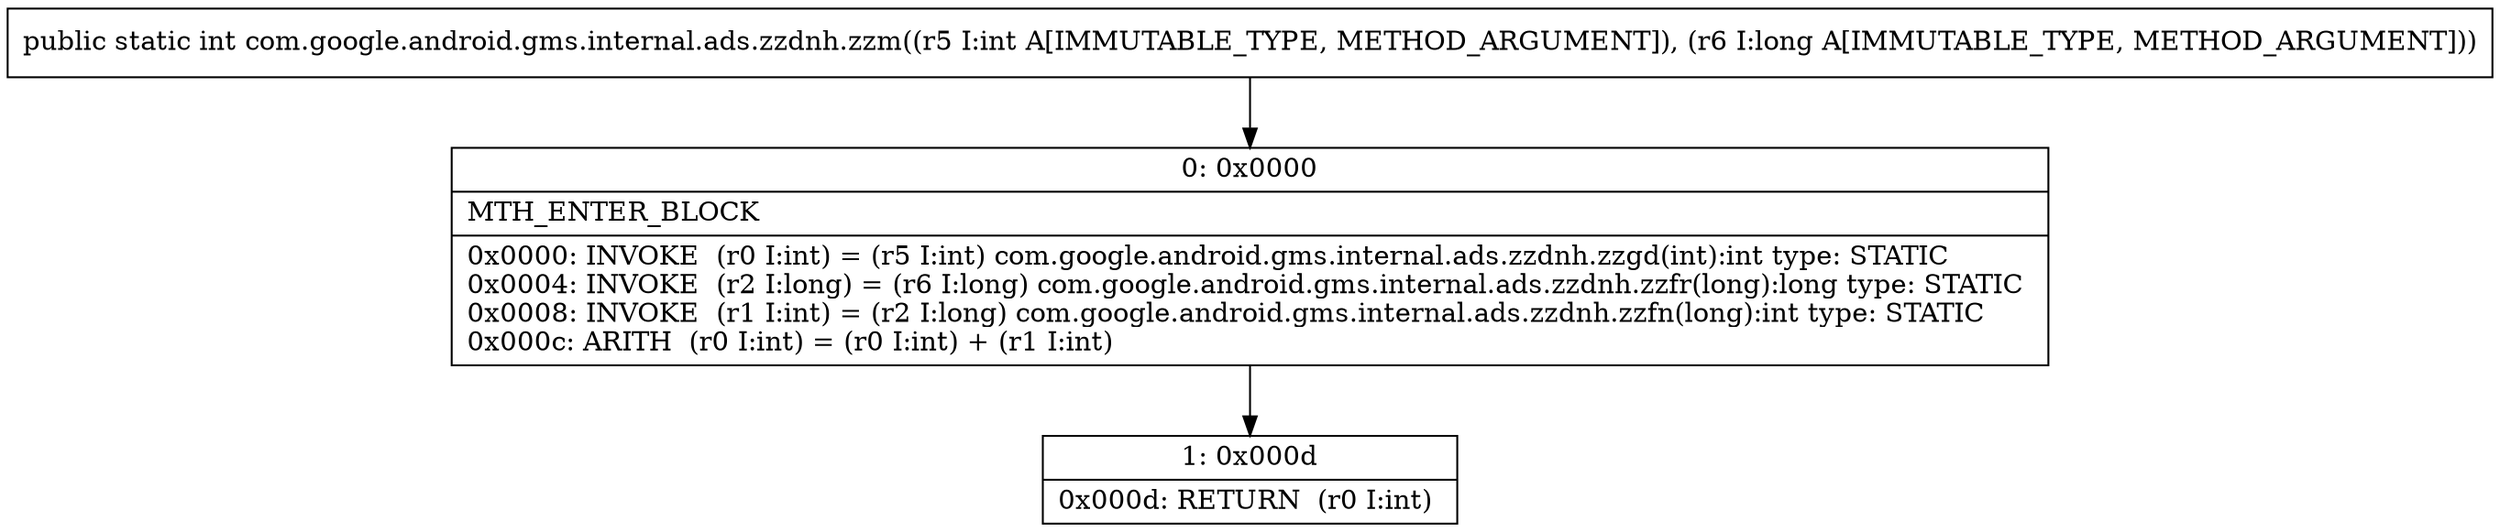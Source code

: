 digraph "CFG forcom.google.android.gms.internal.ads.zzdnh.zzm(IJ)I" {
Node_0 [shape=record,label="{0\:\ 0x0000|MTH_ENTER_BLOCK\l|0x0000: INVOKE  (r0 I:int) = (r5 I:int) com.google.android.gms.internal.ads.zzdnh.zzgd(int):int type: STATIC \l0x0004: INVOKE  (r2 I:long) = (r6 I:long) com.google.android.gms.internal.ads.zzdnh.zzfr(long):long type: STATIC \l0x0008: INVOKE  (r1 I:int) = (r2 I:long) com.google.android.gms.internal.ads.zzdnh.zzfn(long):int type: STATIC \l0x000c: ARITH  (r0 I:int) = (r0 I:int) + (r1 I:int) \l}"];
Node_1 [shape=record,label="{1\:\ 0x000d|0x000d: RETURN  (r0 I:int) \l}"];
MethodNode[shape=record,label="{public static int com.google.android.gms.internal.ads.zzdnh.zzm((r5 I:int A[IMMUTABLE_TYPE, METHOD_ARGUMENT]), (r6 I:long A[IMMUTABLE_TYPE, METHOD_ARGUMENT])) }"];
MethodNode -> Node_0;
Node_0 -> Node_1;
}

